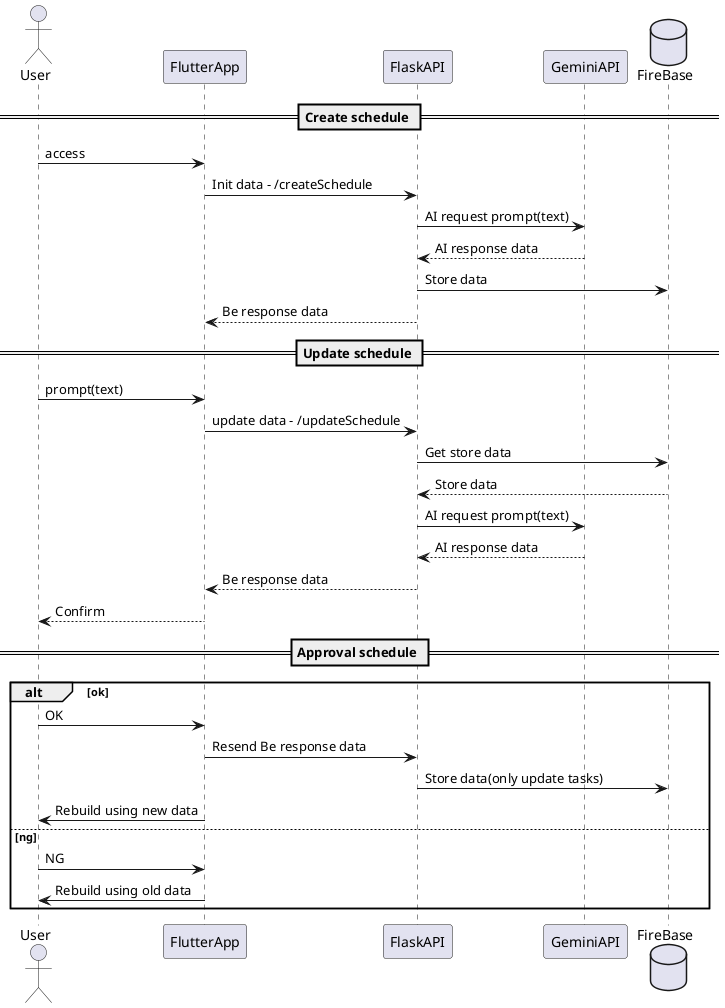 @startuml sequence_diagram
actor User
participant FlutterApp
participant FlaskAPI
participant GeminiAPI
database FireBase

== Create schedule ==
User -> FlutterApp: access
FlutterApp -> FlaskAPI: Init data - /createSchedule
FlaskAPI -> GeminiAPI: AI request prompt(text)
GeminiAPI --> FlaskAPI: AI response data
FlaskAPI -> FireBase: Store data
FlaskAPI --> FlutterApp: Be response data

== Update schedule ==
User -> FlutterApp: prompt(text)
FlutterApp -> FlaskAPI: update data - /updateSchedule
FlaskAPI -> FireBase: Get store data
FireBase --> FlaskAPI: Store data
FlaskAPI -> GeminiAPI: AI request prompt(text)
GeminiAPI --> FlaskAPI: AI response data
FlaskAPI --> FlutterApp: Be response data
FlutterApp --> User: Confirm

== Approval schedule ==
alt ok
  User -> FlutterApp: OK
  FlutterApp -> FlaskAPI: Resend Be response data
  FlaskAPI -> FireBase: Store data(only update tasks)
  FlutterApp -> User: Rebuild using new data
else ng
  User -> FlutterApp: NG
  FlutterApp -> User: Rebuild using old data
end

@enduml